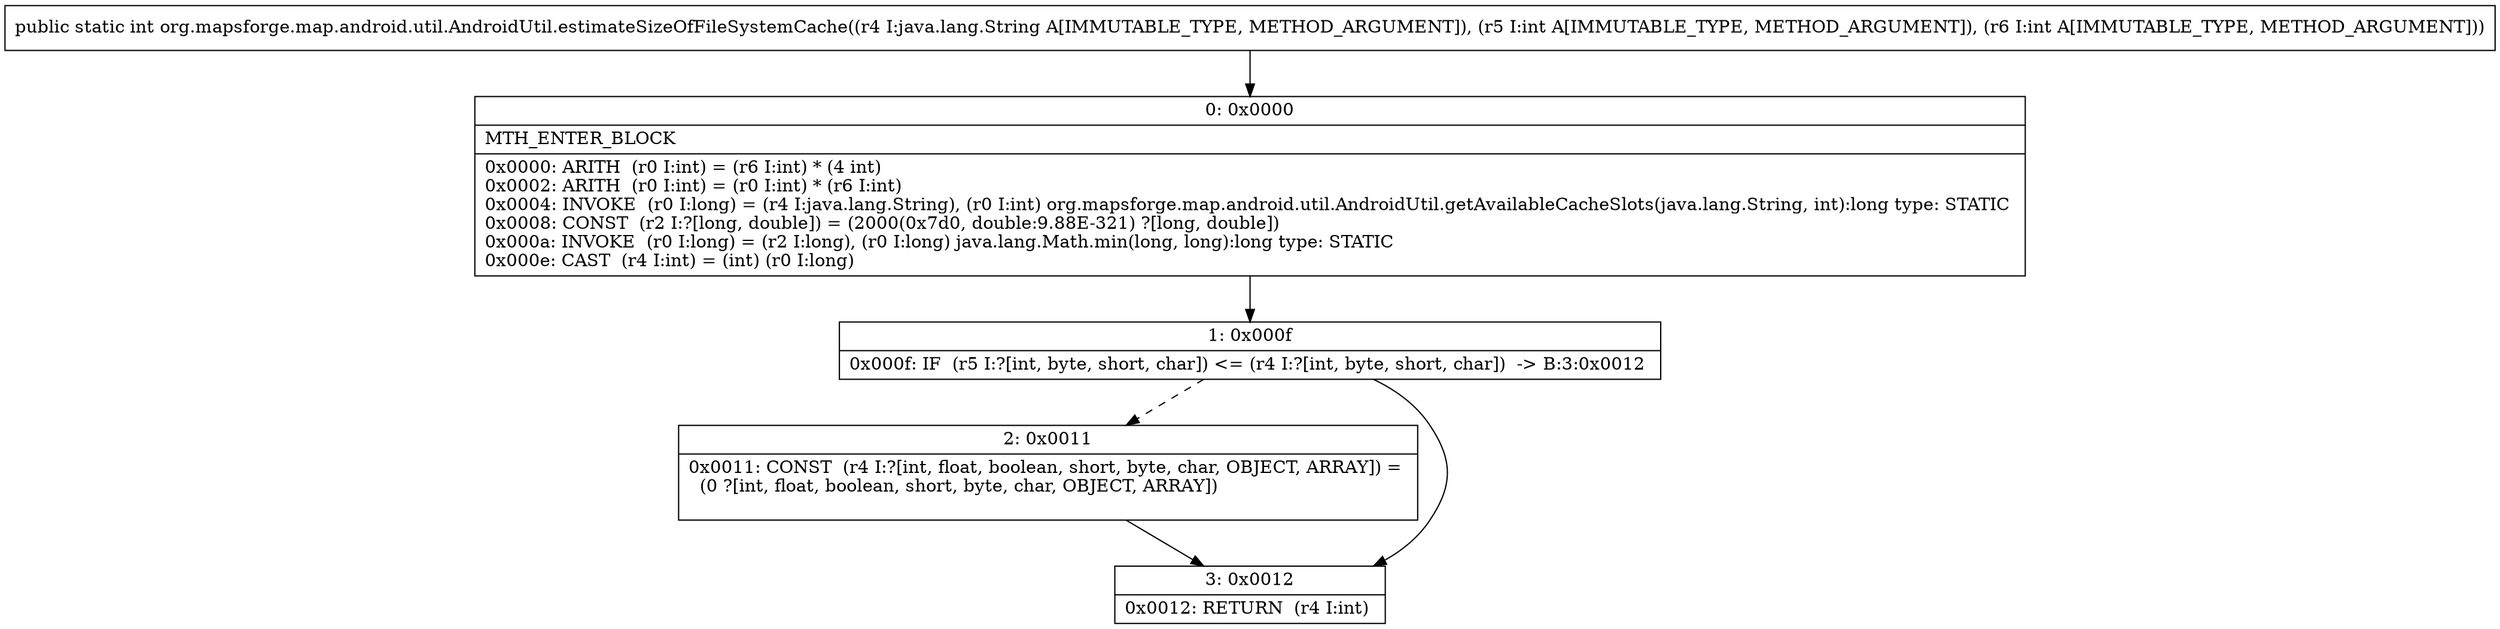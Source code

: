 digraph "CFG fororg.mapsforge.map.android.util.AndroidUtil.estimateSizeOfFileSystemCache(Ljava\/lang\/String;II)I" {
Node_0 [shape=record,label="{0\:\ 0x0000|MTH_ENTER_BLOCK\l|0x0000: ARITH  (r0 I:int) = (r6 I:int) * (4 int) \l0x0002: ARITH  (r0 I:int) = (r0 I:int) * (r6 I:int) \l0x0004: INVOKE  (r0 I:long) = (r4 I:java.lang.String), (r0 I:int) org.mapsforge.map.android.util.AndroidUtil.getAvailableCacheSlots(java.lang.String, int):long type: STATIC \l0x0008: CONST  (r2 I:?[long, double]) = (2000(0x7d0, double:9.88E\-321) ?[long, double]) \l0x000a: INVOKE  (r0 I:long) = (r2 I:long), (r0 I:long) java.lang.Math.min(long, long):long type: STATIC \l0x000e: CAST  (r4 I:int) = (int) (r0 I:long) \l}"];
Node_1 [shape=record,label="{1\:\ 0x000f|0x000f: IF  (r5 I:?[int, byte, short, char]) \<= (r4 I:?[int, byte, short, char])  \-\> B:3:0x0012 \l}"];
Node_2 [shape=record,label="{2\:\ 0x0011|0x0011: CONST  (r4 I:?[int, float, boolean, short, byte, char, OBJECT, ARRAY]) = \l  (0 ?[int, float, boolean, short, byte, char, OBJECT, ARRAY])\l \l}"];
Node_3 [shape=record,label="{3\:\ 0x0012|0x0012: RETURN  (r4 I:int) \l}"];
MethodNode[shape=record,label="{public static int org.mapsforge.map.android.util.AndroidUtil.estimateSizeOfFileSystemCache((r4 I:java.lang.String A[IMMUTABLE_TYPE, METHOD_ARGUMENT]), (r5 I:int A[IMMUTABLE_TYPE, METHOD_ARGUMENT]), (r6 I:int A[IMMUTABLE_TYPE, METHOD_ARGUMENT])) }"];
MethodNode -> Node_0;
Node_0 -> Node_1;
Node_1 -> Node_2[style=dashed];
Node_1 -> Node_3;
Node_2 -> Node_3;
}

